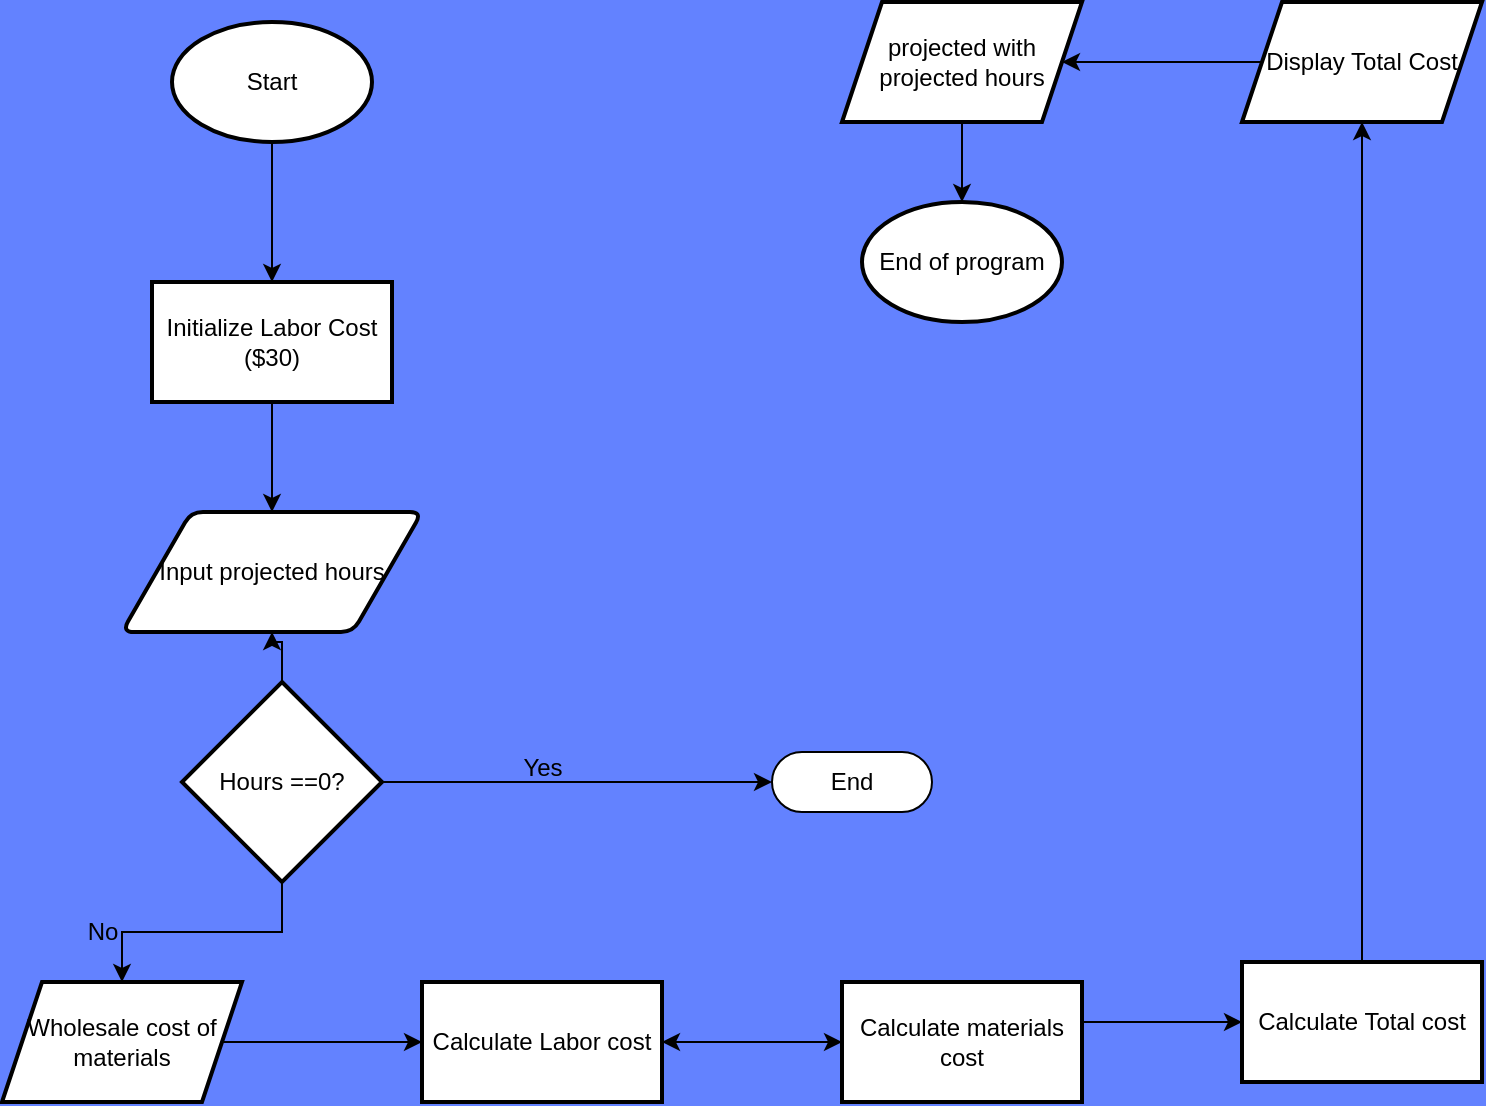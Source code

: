 <mxfile version="26.1.1">
  <diagram name="Page-1" id="R7uJxcyKTwVSSgEAJIVh">
    <mxGraphModel dx="323" dy="820" grid="1" gridSize="10" guides="1" tooltips="1" connect="1" arrows="1" fold="1" page="1" pageScale="1" pageWidth="850" pageHeight="1100" background="#6382FF" math="0" shadow="0">
      <root>
        <mxCell id="0" />
        <mxCell id="1" parent="0" />
        <mxCell id="FSnrbgYCgTH3oE-Tq90a-23" value="" style="edgeStyle=orthogonalEdgeStyle;rounded=0;orthogonalLoop=1;jettySize=auto;html=1;" edge="1" parent="1" source="FSnrbgYCgTH3oE-Tq90a-3" target="FSnrbgYCgTH3oE-Tq90a-22">
          <mxGeometry relative="1" as="geometry" />
        </mxCell>
        <mxCell id="FSnrbgYCgTH3oE-Tq90a-3" value="Start" style="strokeWidth=2;html=1;shape=mxgraph.flowchart.start_1;whiteSpace=wrap;" vertex="1" parent="1">
          <mxGeometry x="125" y="60" width="100" height="60" as="geometry" />
        </mxCell>
        <mxCell id="FSnrbgYCgTH3oE-Tq90a-4" value="Input projected hours" style="shape=parallelogram;html=1;strokeWidth=2;perimeter=parallelogramPerimeter;whiteSpace=wrap;rounded=1;arcSize=12;size=0.23;" vertex="1" parent="1">
          <mxGeometry x="100" y="305" width="150" height="60" as="geometry" />
        </mxCell>
        <mxCell id="FSnrbgYCgTH3oE-Tq90a-26" value="" style="edgeStyle=orthogonalEdgeStyle;rounded=0;orthogonalLoop=1;jettySize=auto;html=1;" edge="1" parent="1" source="FSnrbgYCgTH3oE-Tq90a-18" target="FSnrbgYCgTH3oE-Tq90a-25">
          <mxGeometry relative="1" as="geometry" />
        </mxCell>
        <mxCell id="FSnrbgYCgTH3oE-Tq90a-42" value="" style="edgeStyle=orthogonalEdgeStyle;rounded=0;orthogonalLoop=1;jettySize=auto;html=1;" edge="1" parent="1" source="FSnrbgYCgTH3oE-Tq90a-18" target="FSnrbgYCgTH3oE-Tq90a-4">
          <mxGeometry relative="1" as="geometry" />
        </mxCell>
        <mxCell id="FSnrbgYCgTH3oE-Tq90a-18" value="Hours ==0?" style="strokeWidth=2;html=1;shape=mxgraph.flowchart.decision;whiteSpace=wrap;" vertex="1" parent="1">
          <mxGeometry x="130" y="390" width="100" height="100" as="geometry" />
        </mxCell>
        <mxCell id="FSnrbgYCgTH3oE-Tq90a-24" value="" style="edgeStyle=orthogonalEdgeStyle;rounded=0;orthogonalLoop=1;jettySize=auto;html=1;" edge="1" parent="1" source="FSnrbgYCgTH3oE-Tq90a-22" target="FSnrbgYCgTH3oE-Tq90a-4">
          <mxGeometry relative="1" as="geometry" />
        </mxCell>
        <mxCell id="FSnrbgYCgTH3oE-Tq90a-22" value="Initialize Labor Cost ($30)" style="whiteSpace=wrap;html=1;strokeWidth=2;" vertex="1" parent="1">
          <mxGeometry x="115" y="190" width="120" height="60" as="geometry" />
        </mxCell>
        <mxCell id="FSnrbgYCgTH3oE-Tq90a-35" value="" style="edgeStyle=orthogonalEdgeStyle;rounded=0;orthogonalLoop=1;jettySize=auto;html=1;" edge="1" parent="1" source="FSnrbgYCgTH3oE-Tq90a-25" target="FSnrbgYCgTH3oE-Tq90a-34">
          <mxGeometry relative="1" as="geometry" />
        </mxCell>
        <mxCell id="FSnrbgYCgTH3oE-Tq90a-25" value="Wholesale cost of&lt;div style=&quot;padding-top: 0px;&quot;&gt;materials&lt;/div&gt;" style="shape=parallelogram;perimeter=parallelogramPerimeter;whiteSpace=wrap;html=1;fixedSize=1;strokeWidth=2;" vertex="1" parent="1">
          <mxGeometry x="40" y="540" width="120" height="60" as="geometry" />
        </mxCell>
        <mxCell id="FSnrbgYCgTH3oE-Tq90a-27" value="No" style="text;html=1;align=center;verticalAlign=middle;resizable=0;points=[];autosize=1;strokeColor=none;fillColor=none;" vertex="1" parent="1">
          <mxGeometry x="70" y="500" width="40" height="30" as="geometry" />
        </mxCell>
        <mxCell id="FSnrbgYCgTH3oE-Tq90a-30" value="End" style="html=1;dashed=0;whiteSpace=wrap;shape=mxgraph.dfd.start" vertex="1" parent="1">
          <mxGeometry x="425" y="425" width="80" height="30" as="geometry" />
        </mxCell>
        <mxCell id="FSnrbgYCgTH3oE-Tq90a-37" value="" style="edgeStyle=orthogonalEdgeStyle;rounded=0;orthogonalLoop=1;jettySize=auto;html=1;" edge="1" parent="1" source="FSnrbgYCgTH3oE-Tq90a-34" target="FSnrbgYCgTH3oE-Tq90a-36">
          <mxGeometry relative="1" as="geometry" />
        </mxCell>
        <mxCell id="FSnrbgYCgTH3oE-Tq90a-39" value="" style="edgeStyle=orthogonalEdgeStyle;rounded=0;orthogonalLoop=1;jettySize=auto;html=1;" edge="1" parent="1" source="FSnrbgYCgTH3oE-Tq90a-34" target="FSnrbgYCgTH3oE-Tq90a-38">
          <mxGeometry relative="1" as="geometry" />
        </mxCell>
        <mxCell id="FSnrbgYCgTH3oE-Tq90a-36" value="Calculate materials&lt;div&gt;cost&lt;/div&gt;" style="whiteSpace=wrap;html=1;strokeWidth=2;" vertex="1" parent="1">
          <mxGeometry x="460" y="540" width="120" height="60" as="geometry" />
        </mxCell>
        <mxCell id="FSnrbgYCgTH3oE-Tq90a-41" value="" style="edgeStyle=orthogonalEdgeStyle;rounded=0;orthogonalLoop=1;jettySize=auto;html=1;" edge="1" parent="1" source="FSnrbgYCgTH3oE-Tq90a-38" target="FSnrbgYCgTH3oE-Tq90a-40">
          <mxGeometry relative="1" as="geometry" />
        </mxCell>
        <mxCell id="FSnrbgYCgTH3oE-Tq90a-38" value="Calculate Total cost" style="whiteSpace=wrap;html=1;strokeWidth=2;" vertex="1" parent="1">
          <mxGeometry x="660" y="530" width="120" height="60" as="geometry" />
        </mxCell>
        <mxCell id="FSnrbgYCgTH3oE-Tq90a-45" value="" style="edgeStyle=orthogonalEdgeStyle;rounded=0;orthogonalLoop=1;jettySize=auto;html=1;" edge="1" parent="1" source="FSnrbgYCgTH3oE-Tq90a-40" target="FSnrbgYCgTH3oE-Tq90a-44">
          <mxGeometry relative="1" as="geometry" />
        </mxCell>
        <mxCell id="FSnrbgYCgTH3oE-Tq90a-40" value="Display Total Cost" style="shape=parallelogram;perimeter=parallelogramPerimeter;whiteSpace=wrap;html=1;fixedSize=1;strokeWidth=2;" vertex="1" parent="1">
          <mxGeometry x="660" y="50" width="120" height="60" as="geometry" />
        </mxCell>
        <mxCell id="FSnrbgYCgTH3oE-Tq90a-43" value="" style="edgeStyle=orthogonalEdgeStyle;rounded=0;orthogonalLoop=1;jettySize=auto;html=1;" edge="1" parent="1" source="FSnrbgYCgTH3oE-Tq90a-36" target="FSnrbgYCgTH3oE-Tq90a-34">
          <mxGeometry relative="1" as="geometry">
            <mxPoint x="450" y="560" as="sourcePoint" />
            <mxPoint x="270" y="760" as="targetPoint" />
          </mxGeometry>
        </mxCell>
        <mxCell id="FSnrbgYCgTH3oE-Tq90a-34" value="Calculate Labor cost" style="whiteSpace=wrap;html=1;strokeWidth=2;" vertex="1" parent="1">
          <mxGeometry x="250" y="540" width="120" height="60" as="geometry" />
        </mxCell>
        <mxCell id="FSnrbgYCgTH3oE-Tq90a-47" value="" style="edgeStyle=orthogonalEdgeStyle;rounded=0;orthogonalLoop=1;jettySize=auto;html=1;" edge="1" parent="1" source="FSnrbgYCgTH3oE-Tq90a-44" target="FSnrbgYCgTH3oE-Tq90a-46">
          <mxGeometry relative="1" as="geometry" />
        </mxCell>
        <mxCell id="FSnrbgYCgTH3oE-Tq90a-44" value="projected with&lt;div&gt;projected hours&lt;/div&gt;" style="shape=parallelogram;perimeter=parallelogramPerimeter;whiteSpace=wrap;html=1;fixedSize=1;strokeWidth=2;" vertex="1" parent="1">
          <mxGeometry x="460" y="50" width="120" height="60" as="geometry" />
        </mxCell>
        <mxCell id="FSnrbgYCgTH3oE-Tq90a-46" value="End of program" style="strokeWidth=2;html=1;shape=mxgraph.flowchart.start_1;whiteSpace=wrap;" vertex="1" parent="1">
          <mxGeometry x="470" y="150" width="100" height="60" as="geometry" />
        </mxCell>
        <mxCell id="FSnrbgYCgTH3oE-Tq90a-49" style="edgeStyle=orthogonalEdgeStyle;rounded=0;orthogonalLoop=1;jettySize=auto;html=1;exitX=1;exitY=0.5;exitDx=0;exitDy=0;exitPerimeter=0;entryX=0;entryY=0.5;entryDx=0;entryDy=0;entryPerimeter=0;" edge="1" parent="1" source="FSnrbgYCgTH3oE-Tq90a-18" target="FSnrbgYCgTH3oE-Tq90a-30">
          <mxGeometry relative="1" as="geometry" />
        </mxCell>
        <mxCell id="FSnrbgYCgTH3oE-Tq90a-50" value="Yes" style="text;html=1;align=center;verticalAlign=middle;resizable=0;points=[];autosize=1;strokeColor=none;fillColor=none;" vertex="1" parent="1">
          <mxGeometry x="290" y="418" width="40" height="30" as="geometry" />
        </mxCell>
      </root>
    </mxGraphModel>
  </diagram>
</mxfile>
